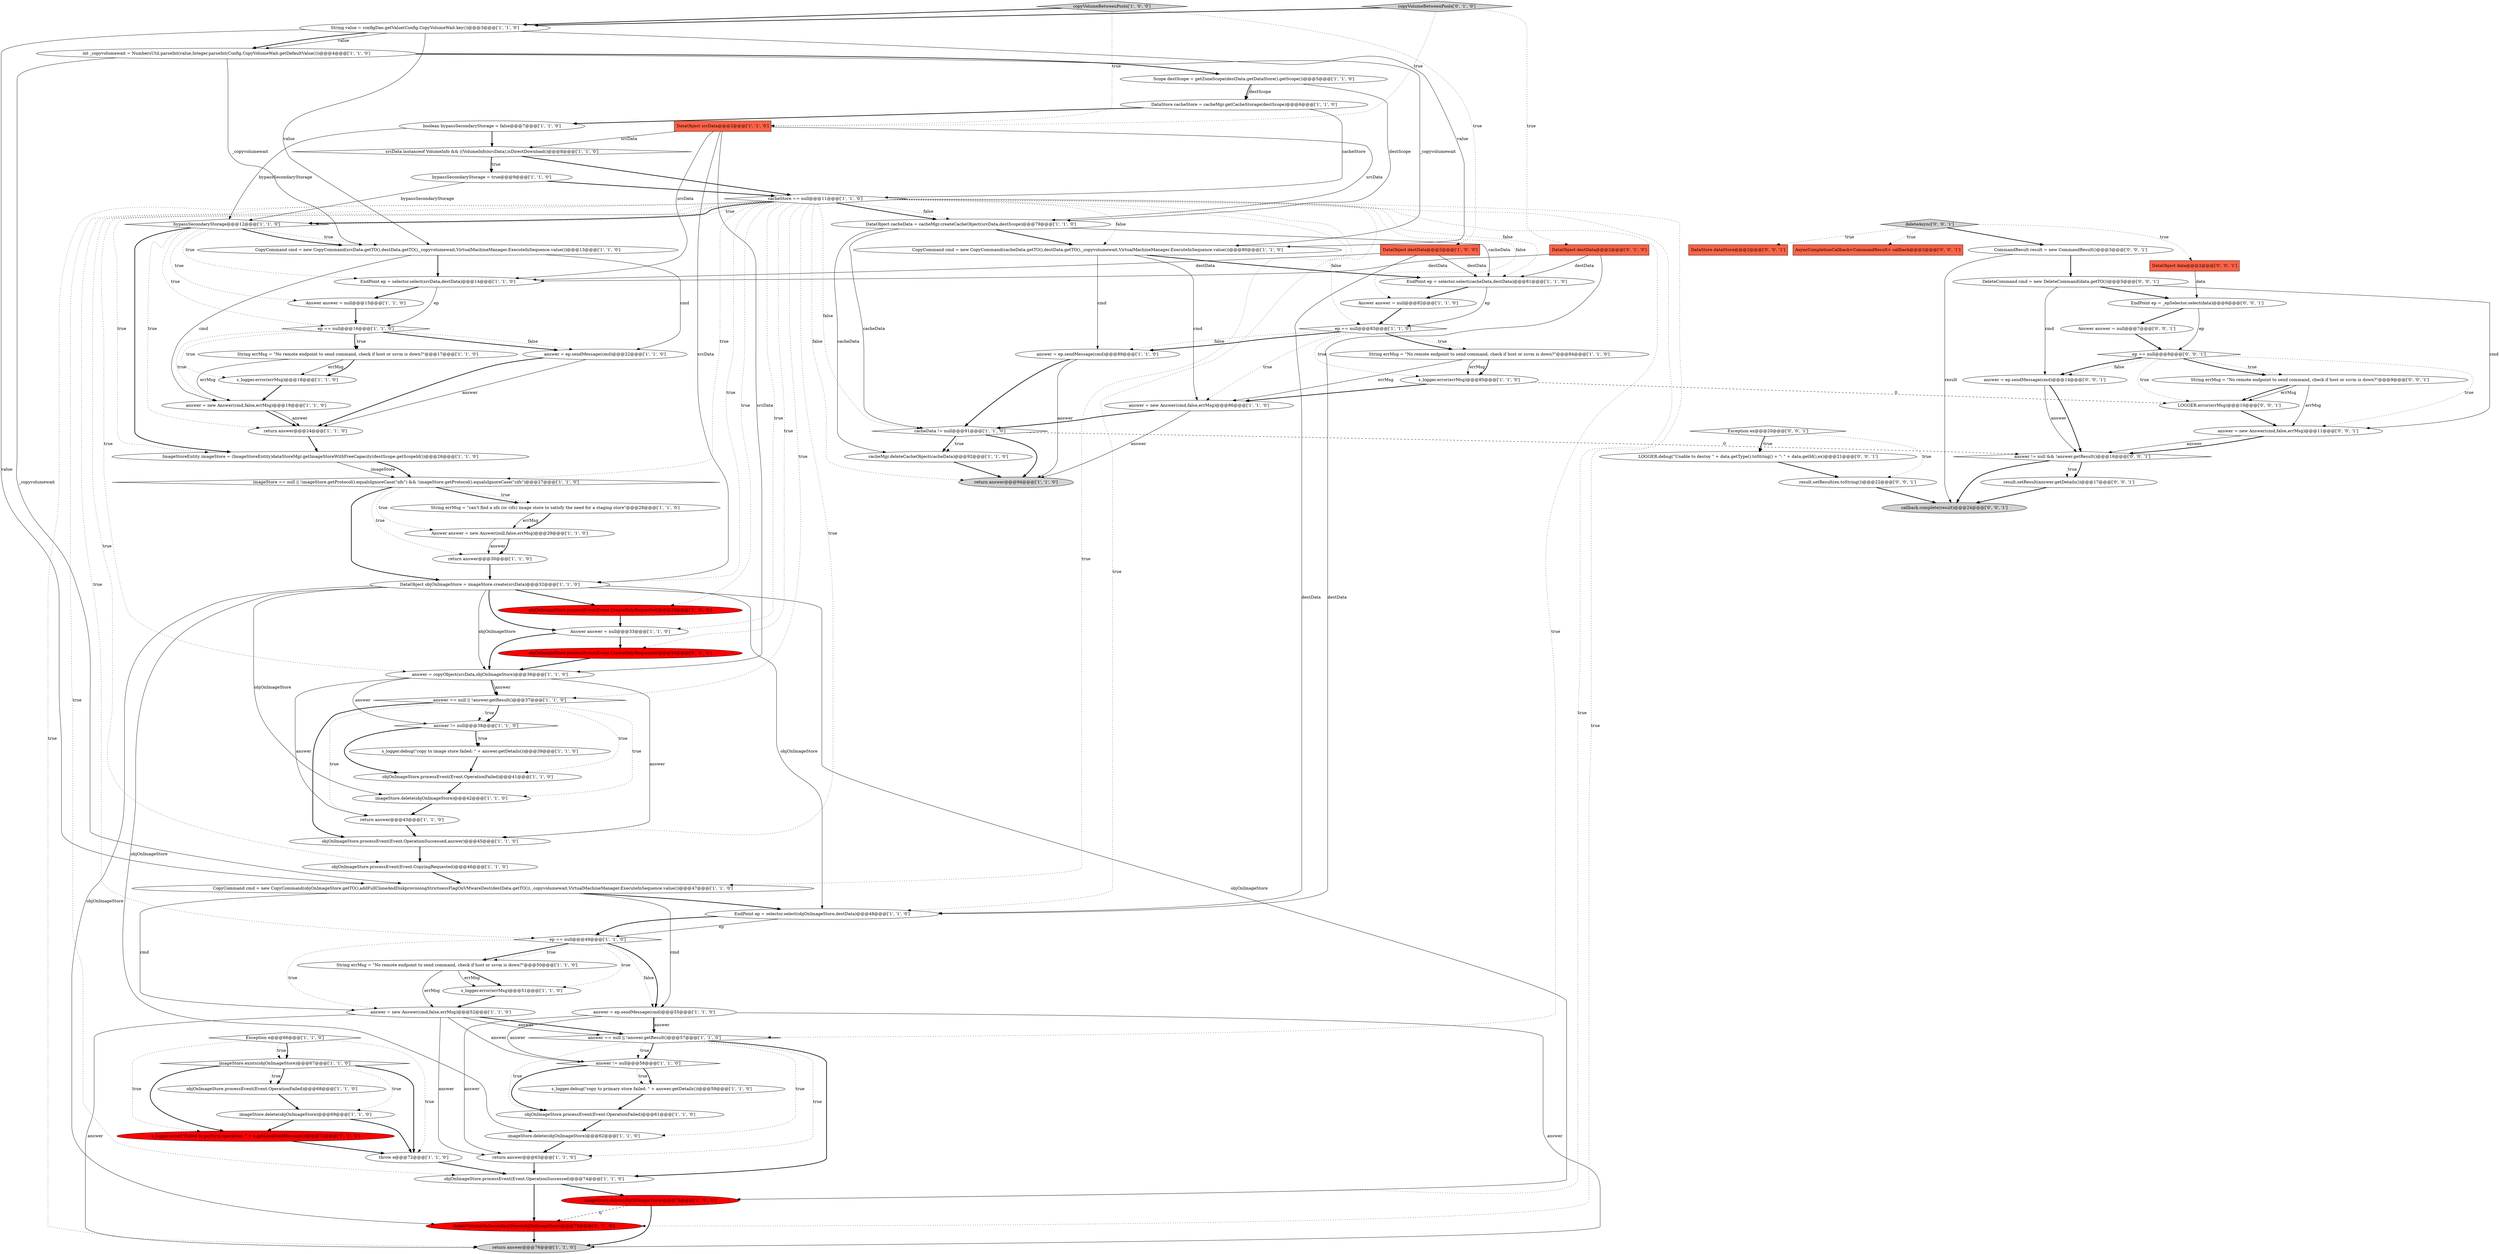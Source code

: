 digraph {
23 [style = filled, label = "objOnImageStore.processEvent(Event.CreateOnlyRequested)@@@33@@@['1', '0', '0']", fillcolor = red, shape = ellipse image = "AAA1AAABBB1BBB"];
89 [style = filled, label = "callback.complete(result)@@@24@@@['0', '0', '1']", fillcolor = lightgray, shape = ellipse image = "AAA0AAABBB3BBB"];
11 [style = filled, label = "return answer@@@94@@@['1', '1', '0']", fillcolor = lightgray, shape = ellipse image = "AAA0AAABBB1BBB"];
53 [style = filled, label = "EndPoint ep = selector.select(objOnImageStore,destData)@@@48@@@['1', '1', '0']", fillcolor = white, shape = ellipse image = "AAA0AAABBB1BBB"];
13 [style = filled, label = "DataObject destData@@@2@@@['1', '0', '0']", fillcolor = tomato, shape = box image = "AAA0AAABBB1BBB"];
21 [style = filled, label = "Answer answer = null@@@15@@@['1', '1', '0']", fillcolor = white, shape = ellipse image = "AAA0AAABBB1BBB"];
50 [style = filled, label = "cacheStore == null@@@11@@@['1', '1', '0']", fillcolor = white, shape = diamond image = "AAA0AAABBB1BBB"];
4 [style = filled, label = "DataObject objOnImageStore = imageStore.create(srcData)@@@32@@@['1', '1', '0']", fillcolor = white, shape = ellipse image = "AAA0AAABBB1BBB"];
92 [style = filled, label = "Answer answer = null@@@7@@@['0', '0', '1']", fillcolor = white, shape = ellipse image = "AAA0AAABBB3BBB"];
44 [style = filled, label = "ep == null@@@83@@@['1', '1', '0']", fillcolor = white, shape = diamond image = "AAA0AAABBB1BBB"];
51 [style = filled, label = "imageStore == null || !imageStore.getProtocol().equalsIgnoreCase(\"nfs\") && !imageStore.getProtocol().equalsIgnoreCase(\"cifs\")@@@27@@@['1', '1', '0']", fillcolor = white, shape = diamond image = "AAA0AAABBB1BBB"];
37 [style = filled, label = "answer = ep.sendMessage(cmd)@@@22@@@['1', '1', '0']", fillcolor = white, shape = ellipse image = "AAA0AAABBB1BBB"];
36 [style = filled, label = "ep == null@@@16@@@['1', '1', '0']", fillcolor = white, shape = diamond image = "AAA0AAABBB1BBB"];
56 [style = filled, label = "s_logger.debug(\"copy to image store failed: \" + answer.getDetails())@@@39@@@['1', '1', '0']", fillcolor = white, shape = ellipse image = "AAA0AAABBB1BBB"];
47 [style = filled, label = "String errMsg = \"No remote endpoint to send command, check if host or ssvm is down?\"@@@84@@@['1', '1', '0']", fillcolor = white, shape = ellipse image = "AAA0AAABBB1BBB"];
88 [style = filled, label = "EndPoint ep = _epSelector.select(data)@@@6@@@['0', '0', '1']", fillcolor = white, shape = ellipse image = "AAA0AAABBB3BBB"];
9 [style = filled, label = "objOnImageStore.processEvent(Event.OperationFailed)@@@68@@@['1', '1', '0']", fillcolor = white, shape = ellipse image = "AAA0AAABBB1BBB"];
61 [style = filled, label = "imageStore.delete(objOnImageStore)@@@74@@@['1', '0', '0']", fillcolor = red, shape = ellipse image = "AAA1AAABBB1BBB"];
82 [style = filled, label = "DataStore dataStore@@@2@@@['0', '0', '1']", fillcolor = tomato, shape = box image = "AAA0AAABBB3BBB"];
55 [style = filled, label = "answer = new Answer(cmd,false,errMsg)@@@86@@@['1', '1', '0']", fillcolor = white, shape = ellipse image = "AAA0AAABBB1BBB"];
66 [style = filled, label = "String value = configDao.getValue(Config.CopyVolumeWait.key())@@@3@@@['1', '1', '0']", fillcolor = white, shape = ellipse image = "AAA0AAABBB1BBB"];
85 [style = filled, label = "String errMsg = \"No remote endpoint to send command, check if host or ssvm is down?\"@@@9@@@['0', '0', '1']", fillcolor = white, shape = ellipse image = "AAA0AAABBB3BBB"];
39 [style = filled, label = "return answer@@@30@@@['1', '1', '0']", fillcolor = white, shape = ellipse image = "AAA0AAABBB1BBB"];
40 [style = filled, label = "String errMsg = \"can't find a nfs (or cifs) image store to satisfy the need for a staging store\"@@@28@@@['1', '1', '0']", fillcolor = white, shape = ellipse image = "AAA0AAABBB1BBB"];
24 [style = filled, label = "bypassSecondaryStorage = true@@@9@@@['1', '1', '0']", fillcolor = white, shape = ellipse image = "AAA0AAABBB1BBB"];
94 [style = filled, label = "DataObject data@@@2@@@['0', '0', '1']", fillcolor = tomato, shape = box image = "AAA0AAABBB3BBB"];
84 [style = filled, label = "ep == null@@@8@@@['0', '0', '1']", fillcolor = white, shape = diamond image = "AAA0AAABBB3BBB"];
54 [style = filled, label = "objOnImageStore.processEvent(Event.OperationFailed)@@@61@@@['1', '1', '0']", fillcolor = white, shape = ellipse image = "AAA0AAABBB1BBB"];
45 [style = filled, label = "ImageStoreEntity imageStore = (ImageStoreEntity)dataStoreMgr.getImageStoreWithFreeCapacity(destScope.getScopeId())@@@26@@@['1', '1', '0']", fillcolor = white, shape = ellipse image = "AAA0AAABBB1BBB"];
34 [style = filled, label = "cacheData != null@@@91@@@['1', '1', '0']", fillcolor = white, shape = diamond image = "AAA0AAABBB1BBB"];
58 [style = filled, label = "EndPoint ep = selector.select(cacheData,destData)@@@81@@@['1', '1', '0']", fillcolor = white, shape = ellipse image = "AAA0AAABBB1BBB"];
83 [style = filled, label = "deleteAsync['0', '0', '1']", fillcolor = lightgray, shape = diamond image = "AAA0AAABBB3BBB"];
35 [style = filled, label = "answer = copyObject(srcData,objOnImageStore)@@@36@@@['1', '1', '0']", fillcolor = white, shape = ellipse image = "AAA0AAABBB1BBB"];
64 [style = filled, label = "s_logger.debug(\"copy to primary store failed: \" + answer.getDetails())@@@59@@@['1', '1', '0']", fillcolor = white, shape = ellipse image = "AAA0AAABBB1BBB"];
32 [style = filled, label = "return answer@@@24@@@['1', '1', '0']", fillcolor = white, shape = ellipse image = "AAA0AAABBB1BBB"];
46 [style = filled, label = "Answer answer = new Answer(null,false,errMsg)@@@29@@@['1', '1', '0']", fillcolor = white, shape = ellipse image = "AAA0AAABBB1BBB"];
70 [style = filled, label = "CopyCommand cmd = new CopyCommand(cacheData.getTO(),destData.getTO(),_copyvolumewait,VirtualMachineManager.ExecuteInSequence.value())@@@80@@@['1', '1', '0']", fillcolor = white, shape = ellipse image = "AAA0AAABBB1BBB"];
2 [style = filled, label = "DataStore cacheStore = cacheMgr.getCacheStorage(destScope)@@@6@@@['1', '1', '0']", fillcolor = white, shape = ellipse image = "AAA0AAABBB1BBB"];
3 [style = filled, label = "int _copyvolumewait = NumbersUtil.parseInt(value,Integer.parseInt(Config.CopyVolumeWait.getDefaultValue()))@@@4@@@['1', '1', '0']", fillcolor = white, shape = ellipse image = "AAA0AAABBB1BBB"];
60 [style = filled, label = "CopyCommand cmd = new CopyCommand(srcData.getTO(),destData.getTO(),_copyvolumewait,VirtualMachineManager.ExecuteInSequence.value())@@@13@@@['1', '1', '0']", fillcolor = white, shape = ellipse image = "AAA0AAABBB1BBB"];
62 [style = filled, label = "String errMsg = \"No remote endpoint to send command, check if host or ssvm is down?\"@@@17@@@['1', '1', '0']", fillcolor = white, shape = ellipse image = "AAA0AAABBB1BBB"];
16 [style = filled, label = "imageStore.exists(objOnImageStore)@@@67@@@['1', '1', '0']", fillcolor = white, shape = diamond image = "AAA0AAABBB1BBB"];
79 [style = filled, label = "result.setResult(answer.getDetails())@@@17@@@['0', '0', '1']", fillcolor = white, shape = ellipse image = "AAA0AAABBB3BBB"];
93 [style = filled, label = "LOGGER.error(errMsg)@@@10@@@['0', '0', '1']", fillcolor = white, shape = ellipse image = "AAA0AAABBB3BBB"];
71 [style = filled, label = "deleteVolumeOnSecondaryStore(objOnImageStore)@@@75@@@['0', '1', '0']", fillcolor = red, shape = ellipse image = "AAA1AAABBB2BBB"];
25 [style = filled, label = "DataObject cacheData = cacheMgr.createCacheObject(srcData,destScope)@@@79@@@['1', '1', '0']", fillcolor = white, shape = ellipse image = "AAA0AAABBB1BBB"];
76 [style = filled, label = "result.setResult(ex.toString())@@@22@@@['0', '0', '1']", fillcolor = white, shape = ellipse image = "AAA0AAABBB3BBB"];
29 [style = filled, label = "objOnImageStore.processEvent(Event.OperationFailed)@@@41@@@['1', '1', '0']", fillcolor = white, shape = ellipse image = "AAA0AAABBB1BBB"];
43 [style = filled, label = "DataObject srcData@@@2@@@['1', '1', '0']", fillcolor = tomato, shape = box image = "AAA0AAABBB1BBB"];
30 [style = filled, label = "bypassSecondaryStorage@@@12@@@['1', '1', '0']", fillcolor = white, shape = diamond image = "AAA0AAABBB1BBB"];
80 [style = filled, label = "Exception ex@@@20@@@['0', '0', '1']", fillcolor = white, shape = diamond image = "AAA0AAABBB3BBB"];
12 [style = filled, label = "Answer answer = null@@@33@@@['1', '1', '0']", fillcolor = white, shape = ellipse image = "AAA0AAABBB1BBB"];
63 [style = filled, label = "answer = new Answer(cmd,false,errMsg)@@@52@@@['1', '1', '0']", fillcolor = white, shape = ellipse image = "AAA0AAABBB1BBB"];
73 [style = filled, label = "DataObject destData@@@2@@@['0', '1', '0']", fillcolor = tomato, shape = box image = "AAA0AAABBB2BBB"];
48 [style = filled, label = "copyVolumeBetweenPools['1', '0', '0']", fillcolor = lightgray, shape = diamond image = "AAA0AAABBB1BBB"];
57 [style = filled, label = "answer == null || !answer.getResult()@@@37@@@['1', '1', '0']", fillcolor = white, shape = diamond image = "AAA0AAABBB1BBB"];
10 [style = filled, label = "imageStore.delete(objOnImageStore)@@@42@@@['1', '1', '0']", fillcolor = white, shape = ellipse image = "AAA0AAABBB1BBB"];
59 [style = filled, label = "EndPoint ep = selector.select(srcData,destData)@@@14@@@['1', '1', '0']", fillcolor = white, shape = ellipse image = "AAA0AAABBB1BBB"];
68 [style = filled, label = "answer = new Answer(cmd,false,errMsg)@@@19@@@['1', '1', '0']", fillcolor = white, shape = ellipse image = "AAA0AAABBB1BBB"];
65 [style = filled, label = "answer = ep.sendMessage(cmd)@@@89@@@['1', '1', '0']", fillcolor = white, shape = ellipse image = "AAA0AAABBB1BBB"];
42 [style = filled, label = "answer == null || !answer.getResult()@@@57@@@['1', '1', '0']", fillcolor = white, shape = diamond image = "AAA0AAABBB1BBB"];
19 [style = filled, label = "objOnImageStore.processEvent(Event.CopyingRequested)@@@46@@@['1', '1', '0']", fillcolor = white, shape = ellipse image = "AAA0AAABBB1BBB"];
72 [style = filled, label = "s_logger.error(\"Failed to perform operation: \" + e.getLocalizedMessage())@@@71@@@['0', '1', '0']", fillcolor = red, shape = ellipse image = "AAA1AAABBB2BBB"];
78 [style = filled, label = "answer = new Answer(cmd,false,errMsg)@@@11@@@['0', '0', '1']", fillcolor = white, shape = ellipse image = "AAA0AAABBB3BBB"];
86 [style = filled, label = "answer != null && !answer.getResult()@@@16@@@['0', '0', '1']", fillcolor = white, shape = diamond image = "AAA0AAABBB3BBB"];
77 [style = filled, label = "DeleteCommand cmd = new DeleteCommand(data.getTO())@@@5@@@['0', '0', '1']", fillcolor = white, shape = ellipse image = "AAA0AAABBB3BBB"];
75 [style = filled, label = "objOnImageStore.processEvent(Event.CreateOnlyRequested)@@@35@@@['0', '1', '0']", fillcolor = red, shape = ellipse image = "AAA1AAABBB2BBB"];
27 [style = filled, label = "return answer@@@63@@@['1', '1', '0']", fillcolor = white, shape = ellipse image = "AAA0AAABBB1BBB"];
49 [style = filled, label = "cacheMgr.deleteCacheObject(cacheData)@@@92@@@['1', '1', '0']", fillcolor = white, shape = ellipse image = "AAA0AAABBB1BBB"];
91 [style = filled, label = "AsyncCompletionCallback<CommandResult> callback@@@2@@@['0', '0', '1']", fillcolor = tomato, shape = box image = "AAA0AAABBB3BBB"];
7 [style = filled, label = "answer != null@@@58@@@['1', '1', '0']", fillcolor = white, shape = diamond image = "AAA0AAABBB1BBB"];
14 [style = filled, label = "return answer@@@76@@@['1', '1', '0']", fillcolor = lightgray, shape = ellipse image = "AAA0AAABBB1BBB"];
22 [style = filled, label = "s_logger.error(errMsg)@@@18@@@['1', '1', '0']", fillcolor = white, shape = ellipse image = "AAA0AAABBB1BBB"];
33 [style = filled, label = "answer = ep.sendMessage(cmd)@@@55@@@['1', '1', '0']", fillcolor = white, shape = ellipse image = "AAA0AAABBB1BBB"];
8 [style = filled, label = "String errMsg = \"No remote endpoint to send command, check if host or ssvm is down?\"@@@50@@@['1', '1', '0']", fillcolor = white, shape = ellipse image = "AAA0AAABBB1BBB"];
28 [style = filled, label = "imageStore.delete(objOnImageStore)@@@69@@@['1', '1', '0']", fillcolor = white, shape = ellipse image = "AAA0AAABBB1BBB"];
26 [style = filled, label = "CopyCommand cmd = new CopyCommand(objOnImageStore.getTO(),addFullCloneAndDiskprovisiongStrictnessFlagOnVMwareDest(destData.getTO()),_copyvolumewait,VirtualMachineManager.ExecuteInSequence.value())@@@47@@@['1', '1', '0']", fillcolor = white, shape = ellipse image = "AAA0AAABBB1BBB"];
52 [style = filled, label = "throw e@@@72@@@['1', '1', '0']", fillcolor = white, shape = ellipse image = "AAA0AAABBB1BBB"];
31 [style = filled, label = "return answer@@@43@@@['1', '1', '0']", fillcolor = white, shape = ellipse image = "AAA0AAABBB1BBB"];
74 [style = filled, label = "copyVolumeBetweenPools['0', '1', '0']", fillcolor = lightgray, shape = diamond image = "AAA0AAABBB2BBB"];
5 [style = filled, label = "boolean bypassSecondaryStorage = false@@@7@@@['1', '1', '0']", fillcolor = white, shape = ellipse image = "AAA0AAABBB1BBB"];
41 [style = filled, label = "objOnImageStore.processEvent(Event.OperationSuccessed)@@@74@@@['1', '1', '0']", fillcolor = white, shape = ellipse image = "AAA0AAABBB1BBB"];
20 [style = filled, label = "Answer answer = null@@@82@@@['1', '1', '0']", fillcolor = white, shape = ellipse image = "AAA0AAABBB1BBB"];
90 [style = filled, label = "answer = ep.sendMessage(cmd)@@@14@@@['0', '0', '1']", fillcolor = white, shape = ellipse image = "AAA0AAABBB3BBB"];
38 [style = filled, label = "objOnImageStore.processEvent(Event.OperationSuccessed,answer)@@@45@@@['1', '1', '0']", fillcolor = white, shape = ellipse image = "AAA0AAABBB1BBB"];
87 [style = filled, label = "CommandResult result = new CommandResult()@@@3@@@['0', '0', '1']", fillcolor = white, shape = ellipse image = "AAA0AAABBB3BBB"];
6 [style = filled, label = "imageStore.delete(objOnImageStore)@@@62@@@['1', '1', '0']", fillcolor = white, shape = ellipse image = "AAA0AAABBB1BBB"];
69 [style = filled, label = "ep == null@@@49@@@['1', '1', '0']", fillcolor = white, shape = diamond image = "AAA0AAABBB1BBB"];
81 [style = filled, label = "LOGGER.debug(\"Unable to destoy \" + data.getType().toString() + \": \" + data.getId(),ex)@@@21@@@['0', '0', '1']", fillcolor = white, shape = ellipse image = "AAA0AAABBB3BBB"];
0 [style = filled, label = "s_logger.error(errMsg)@@@51@@@['1', '1', '0']", fillcolor = white, shape = ellipse image = "AAA0AAABBB1BBB"];
1 [style = filled, label = "Exception e@@@66@@@['1', '1', '0']", fillcolor = white, shape = diamond image = "AAA0AAABBB1BBB"];
18 [style = filled, label = "Scope destScope = getZoneScope(destData.getDataStore().getScope())@@@5@@@['1', '1', '0']", fillcolor = white, shape = ellipse image = "AAA0AAABBB1BBB"];
15 [style = filled, label = "answer != null@@@38@@@['1', '1', '0']", fillcolor = white, shape = diamond image = "AAA0AAABBB1BBB"];
67 [style = filled, label = "srcData instanceof VolumeInfo && ((VolumeInfo)srcData).isDirectDownload()@@@8@@@['1', '1', '0']", fillcolor = white, shape = diamond image = "AAA0AAABBB1BBB"];
17 [style = filled, label = "s_logger.error(errMsg)@@@85@@@['1', '1', '0']", fillcolor = white, shape = ellipse image = "AAA0AAABBB1BBB"];
56->29 [style = bold, label=""];
4->6 [style = solid, label="objOnImageStore"];
42->41 [style = bold, label=""];
16->9 [style = dotted, label="true"];
53->69 [style = bold, label=""];
16->52 [style = bold, label=""];
50->30 [style = dotted, label="true"];
7->64 [style = dotted, label="true"];
77->88 [style = bold, label=""];
33->27 [style = solid, label="answer"];
90->86 [style = bold, label=""];
75->35 [style = bold, label=""];
60->37 [style = solid, label="cmd"];
70->65 [style = solid, label="cmd"];
13->59 [style = solid, label="destData"];
42->54 [style = dotted, label="true"];
94->88 [style = solid, label="data"];
16->72 [style = bold, label=""];
67->24 [style = dotted, label="true"];
50->61 [style = dotted, label="true"];
3->18 [style = bold, label=""];
8->0 [style = bold, label=""];
57->15 [style = dotted, label="true"];
90->86 [style = solid, label="answer"];
69->33 [style = dotted, label="false"];
21->36 [style = bold, label=""];
28->52 [style = bold, label=""];
18->2 [style = solid, label="destScope"];
58->20 [style = bold, label=""];
87->77 [style = bold, label=""];
69->63 [style = dotted, label="true"];
33->42 [style = bold, label=""];
73->59 [style = solid, label="destData"];
79->89 [style = bold, label=""];
24->30 [style = solid, label="bypassSecondaryStorage"];
44->47 [style = dotted, label="true"];
84->85 [style = dotted, label="true"];
46->39 [style = solid, label="answer"];
37->32 [style = bold, label=""];
62->22 [style = solid, label="errMsg"];
57->38 [style = bold, label=""];
54->6 [style = bold, label=""];
55->34 [style = bold, label=""];
23->12 [style = bold, label=""];
48->43 [style = dotted, label="true"];
3->70 [style = solid, label="_copyvolumewait"];
50->12 [style = dotted, label="true"];
3->60 [style = solid, label="_copyvolumewait"];
69->8 [style = bold, label=""];
44->47 [style = bold, label=""];
50->26 [style = dotted, label="true"];
16->9 [style = bold, label=""];
50->45 [style = dotted, label="true"];
4->61 [style = solid, label="objOnImageStore"];
66->60 [style = solid, label="value"];
83->82 [style = dotted, label="true"];
70->55 [style = solid, label="cmd"];
17->93 [style = dashed, label="0"];
10->31 [style = bold, label=""];
57->29 [style = dotted, label="true"];
80->76 [style = dotted, label="true"];
18->25 [style = solid, label="destScope"];
68->32 [style = bold, label=""];
48->13 [style = dotted, label="true"];
50->58 [style = dotted, label="false"];
55->11 [style = solid, label="answer"];
50->30 [style = bold, label=""];
36->37 [style = dotted, label="false"];
72->52 [style = bold, label=""];
50->14 [style = dotted, label="true"];
45->51 [style = solid, label="imageStore"];
50->51 [style = dotted, label="true"];
50->71 [style = dotted, label="true"];
83->91 [style = dotted, label="true"];
12->35 [style = bold, label=""];
46->39 [style = bold, label=""];
85->78 [style = solid, label="errMsg"];
39->4 [style = bold, label=""];
78->86 [style = bold, label=""];
41->61 [style = bold, label=""];
50->35 [style = dotted, label="true"];
35->57 [style = bold, label=""];
8->63 [style = solid, label="errMsg"];
36->62 [style = bold, label=""];
42->7 [style = dotted, label="true"];
33->42 [style = solid, label="answer"];
86->89 [style = bold, label=""];
50->11 [style = dotted, label="false"];
93->78 [style = bold, label=""];
8->0 [style = solid, label="errMsg"];
85->93 [style = bold, label=""];
13->53 [style = solid, label="destData"];
76->89 [style = bold, label=""];
12->75 [style = bold, label=""];
71->14 [style = bold, label=""];
1->16 [style = bold, label=""];
25->58 [style = solid, label="cacheData"];
19->26 [style = bold, label=""];
36->68 [style = dotted, label="true"];
44->65 [style = dotted, label="false"];
35->57 [style = solid, label="answer"];
30->32 [style = dotted, label="true"];
58->44 [style = solid, label="ep"];
78->86 [style = solid, label="answer"];
5->30 [style = solid, label="bypassSecondaryStorage"];
92->84 [style = bold, label=""];
41->71 [style = bold, label=""];
59->36 [style = solid, label="ep"];
33->7 [style = solid, label="answer"];
36->37 [style = bold, label=""];
47->55 [style = solid, label="errMsg"];
42->7 [style = bold, label=""];
35->15 [style = solid, label="answer"];
50->70 [style = dotted, label="false"];
50->25 [style = dotted, label="false"];
84->90 [style = dotted, label="false"];
62->68 [style = solid, label="errMsg"];
15->29 [style = bold, label=""];
73->53 [style = solid, label="destData"];
59->21 [style = bold, label=""];
4->23 [style = bold, label=""];
28->72 [style = bold, label=""];
63->42 [style = bold, label=""];
87->89 [style = solid, label="result"];
84->90 [style = bold, label=""];
30->60 [style = dotted, label="true"];
66->70 [style = solid, label="value"];
60->68 [style = solid, label="cmd"];
26->63 [style = solid, label="cmd"];
63->7 [style = solid, label="answer"];
80->81 [style = bold, label=""];
50->23 [style = dotted, label="true"];
62->22 [style = bold, label=""];
51->4 [style = bold, label=""];
25->70 [style = bold, label=""];
61->71 [style = dashed, label="0"];
36->22 [style = dotted, label="true"];
35->38 [style = solid, label="answer"];
63->27 [style = solid, label="answer"];
22->68 [style = bold, label=""];
45->51 [style = bold, label=""];
26->53 [style = bold, label=""];
7->64 [style = bold, label=""];
34->49 [style = bold, label=""];
51->39 [style = dotted, label="true"];
66->3 [style = solid, label="value"];
52->41 [style = bold, label=""];
77->90 [style = solid, label="cmd"];
88->84 [style = solid, label="ep"];
4->10 [style = solid, label="objOnImageStore"];
31->38 [style = bold, label=""];
53->69 [style = solid, label="ep"];
7->54 [style = bold, label=""];
50->34 [style = dotted, label="false"];
30->36 [style = dotted, label="true"];
38->19 [style = bold, label=""];
13->58 [style = solid, label="destData"];
44->17 [style = dotted, label="true"];
17->55 [style = bold, label=""];
65->11 [style = solid, label="answer"];
9->28 [style = bold, label=""];
74->66 [style = bold, label=""];
36->62 [style = dotted, label="true"];
50->57 [style = dotted, label="true"];
51->40 [style = bold, label=""];
66->26 [style = solid, label="value"];
6->27 [style = bold, label=""];
50->53 [style = dotted, label="true"];
84->78 [style = dotted, label="true"];
5->67 [style = bold, label=""];
84->85 [style = bold, label=""];
50->42 [style = dotted, label="true"];
57->15 [style = bold, label=""];
3->26 [style = solid, label="_copyvolumewait"];
51->40 [style = dotted, label="true"];
0->63 [style = bold, label=""];
4->12 [style = bold, label=""];
29->10 [style = bold, label=""];
1->16 [style = dotted, label="true"];
80->81 [style = dotted, label="true"];
35->31 [style = solid, label="answer"];
15->56 [style = bold, label=""];
49->11 [style = bold, label=""];
63->14 [style = solid, label="answer"];
77->78 [style = solid, label="cmd"];
24->50 [style = bold, label=""];
48->66 [style = bold, label=""];
50->41 [style = dotted, label="true"];
2->5 [style = bold, label=""];
57->31 [style = dotted, label="true"];
32->45 [style = bold, label=""];
50->4 [style = dotted, label="true"];
50->19 [style = dotted, label="true"];
1->72 [style = dotted, label="true"];
26->33 [style = solid, label="cmd"];
25->34 [style = solid, label="cacheData"];
50->75 [style = dotted, label="true"];
83->94 [style = dotted, label="true"];
69->0 [style = dotted, label="true"];
65->34 [style = bold, label=""];
43->4 [style = solid, label="srcData"];
40->46 [style = solid, label="errMsg"];
85->93 [style = solid, label="errMsg"];
42->6 [style = dotted, label="true"];
74->73 [style = dotted, label="true"];
50->69 [style = dotted, label="true"];
73->58 [style = solid, label="destData"];
43->25 [style = solid, label="srcData"];
4->71 [style = solid, label="objOnImageStore"];
63->42 [style = solid, label="answer"];
64->54 [style = bold, label=""];
18->2 [style = bold, label=""];
60->59 [style = bold, label=""];
30->21 [style = dotted, label="true"];
43->35 [style = solid, label="srcData"];
88->92 [style = bold, label=""];
1->52 [style = dotted, label="true"];
34->11 [style = bold, label=""];
20->44 [style = bold, label=""];
4->53 [style = solid, label="objOnImageStore"];
37->32 [style = solid, label="answer"];
34->49 [style = dotted, label="true"];
50->25 [style = bold, label=""];
74->43 [style = dotted, label="true"];
40->46 [style = bold, label=""];
34->86 [style = dashed, label="0"];
43->59 [style = solid, label="srcData"];
15->56 [style = dotted, label="true"];
4->35 [style = solid, label="objOnImageStore"];
67->50 [style = bold, label=""];
69->8 [style = dotted, label="true"];
70->58 [style = bold, label=""];
2->50 [style = solid, label="cacheStore"];
25->49 [style = solid, label="cacheData"];
69->33 [style = bold, label=""];
50->20 [style = dotted, label="false"];
61->14 [style = bold, label=""];
42->27 [style = dotted, label="true"];
30->59 [style = dotted, label="true"];
57->10 [style = dotted, label="true"];
50->38 [style = dotted, label="true"];
47->17 [style = solid, label="errMsg"];
81->76 [style = bold, label=""];
27->41 [style = bold, label=""];
44->65 [style = bold, label=""];
43->67 [style = solid, label="srcData"];
44->55 [style = dotted, label="true"];
86->79 [style = bold, label=""];
66->3 [style = bold, label=""];
50->44 [style = dotted, label="false"];
84->93 [style = dotted, label="true"];
67->24 [style = bold, label=""];
47->17 [style = bold, label=""];
16->28 [style = dotted, label="true"];
33->14 [style = solid, label="answer"];
86->79 [style = dotted, label="true"];
83->87 [style = bold, label=""];
51->46 [style = dotted, label="true"];
30->45 [style = bold, label=""];
68->32 [style = solid, label="answer"];
30->60 [style = bold, label=""];
}
